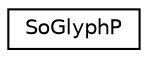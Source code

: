 digraph "Graphical Class Hierarchy"
{
 // LATEX_PDF_SIZE
  edge [fontname="Helvetica",fontsize="10",labelfontname="Helvetica",labelfontsize="10"];
  node [fontname="Helvetica",fontsize="10",shape=record];
  rankdir="LR";
  Node0 [label="SoGlyphP",height=0.2,width=0.4,color="black", fillcolor="white", style="filled",URL="$classSoGlyphP.html",tooltip=" "];
}
